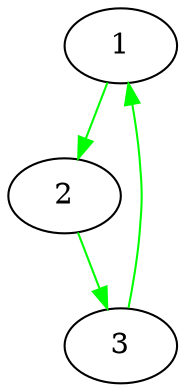 digraph 1892958410112 {
	1 [label=1]
	2 [label=2]
	3 [label=3]
	1 -> 2 [color=green]
	2 -> 3 [color=green]
	3 -> 1 [color=green]
}
